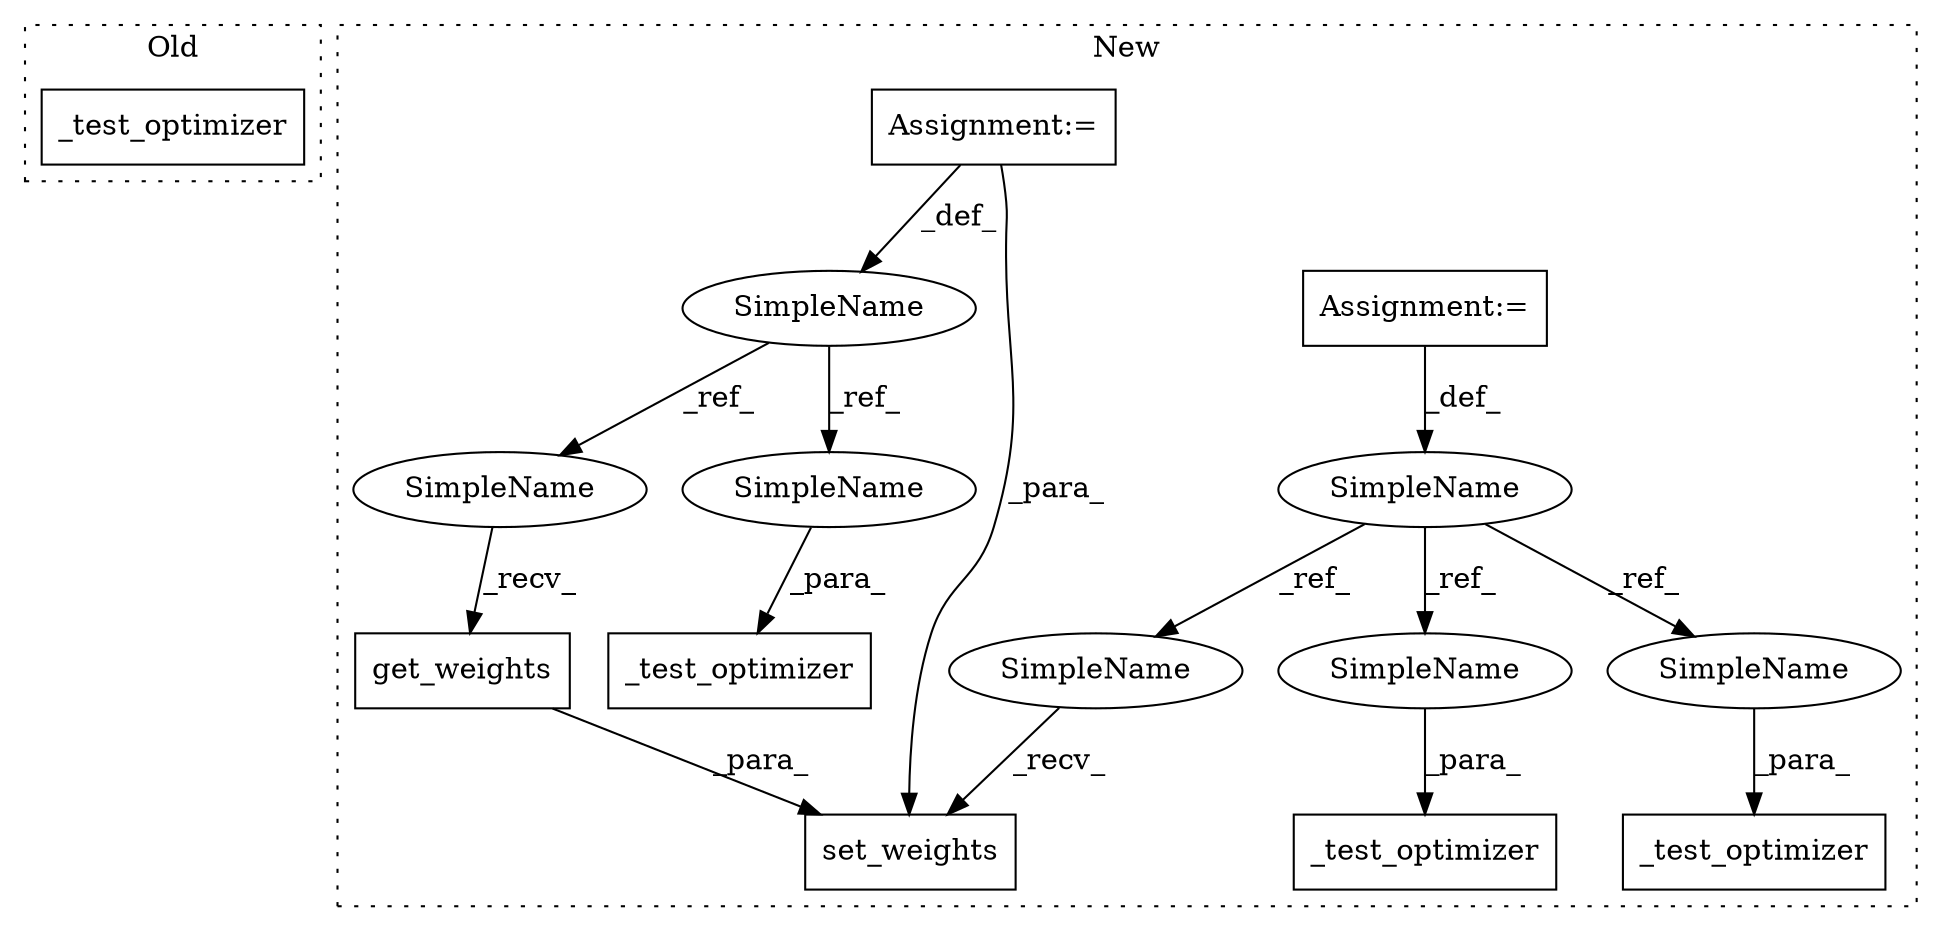 digraph G {
subgraph cluster0 {
1 [label="_test_optimizer" a="32" s="3741,3775" l="16,1" shape="box"];
label = "Old";
style="dotted";
}
subgraph cluster1 {
2 [label="_test_optimizer" a="32" s="5502,5523" l="16,1" shape="box"];
3 [label="SimpleName" a="42" s="5472" l="5" shape="ellipse"];
4 [label="get_weights" a="32" s="5693" l="13" shape="box"];
5 [label="set_weights" a="32" s="5722,5784" l="12,1" shape="box"];
6 [label="SimpleName" a="42" s="5530" l="9" shape="ellipse"];
7 [label="_test_optimizer" a="32" s="5791,5816" l="16,1" shape="box"];
8 [label="Assignment:=" a="7" s="5539" l="1" shape="box"];
9 [label="_test_optimizer" a="32" s="5576,5601" l="16,1" shape="box"];
10 [label="Assignment:=" a="7" s="5477" l="1" shape="box"];
11 [label="SimpleName" a="42" s="5687" l="5" shape="ellipse"];
12 [label="SimpleName" a="42" s="5518" l="5" shape="ellipse"];
13 [label="SimpleName" a="42" s="5807" l="9" shape="ellipse"];
14 [label="SimpleName" a="42" s="5712" l="9" shape="ellipse"];
15 [label="SimpleName" a="42" s="5592" l="9" shape="ellipse"];
label = "New";
style="dotted";
}
3 -> 11 [label="_ref_"];
3 -> 12 [label="_ref_"];
4 -> 5 [label="_para_"];
6 -> 13 [label="_ref_"];
6 -> 14 [label="_ref_"];
6 -> 15 [label="_ref_"];
8 -> 6 [label="_def_"];
10 -> 3 [label="_def_"];
10 -> 5 [label="_para_"];
11 -> 4 [label="_recv_"];
12 -> 2 [label="_para_"];
13 -> 7 [label="_para_"];
14 -> 5 [label="_recv_"];
15 -> 9 [label="_para_"];
}